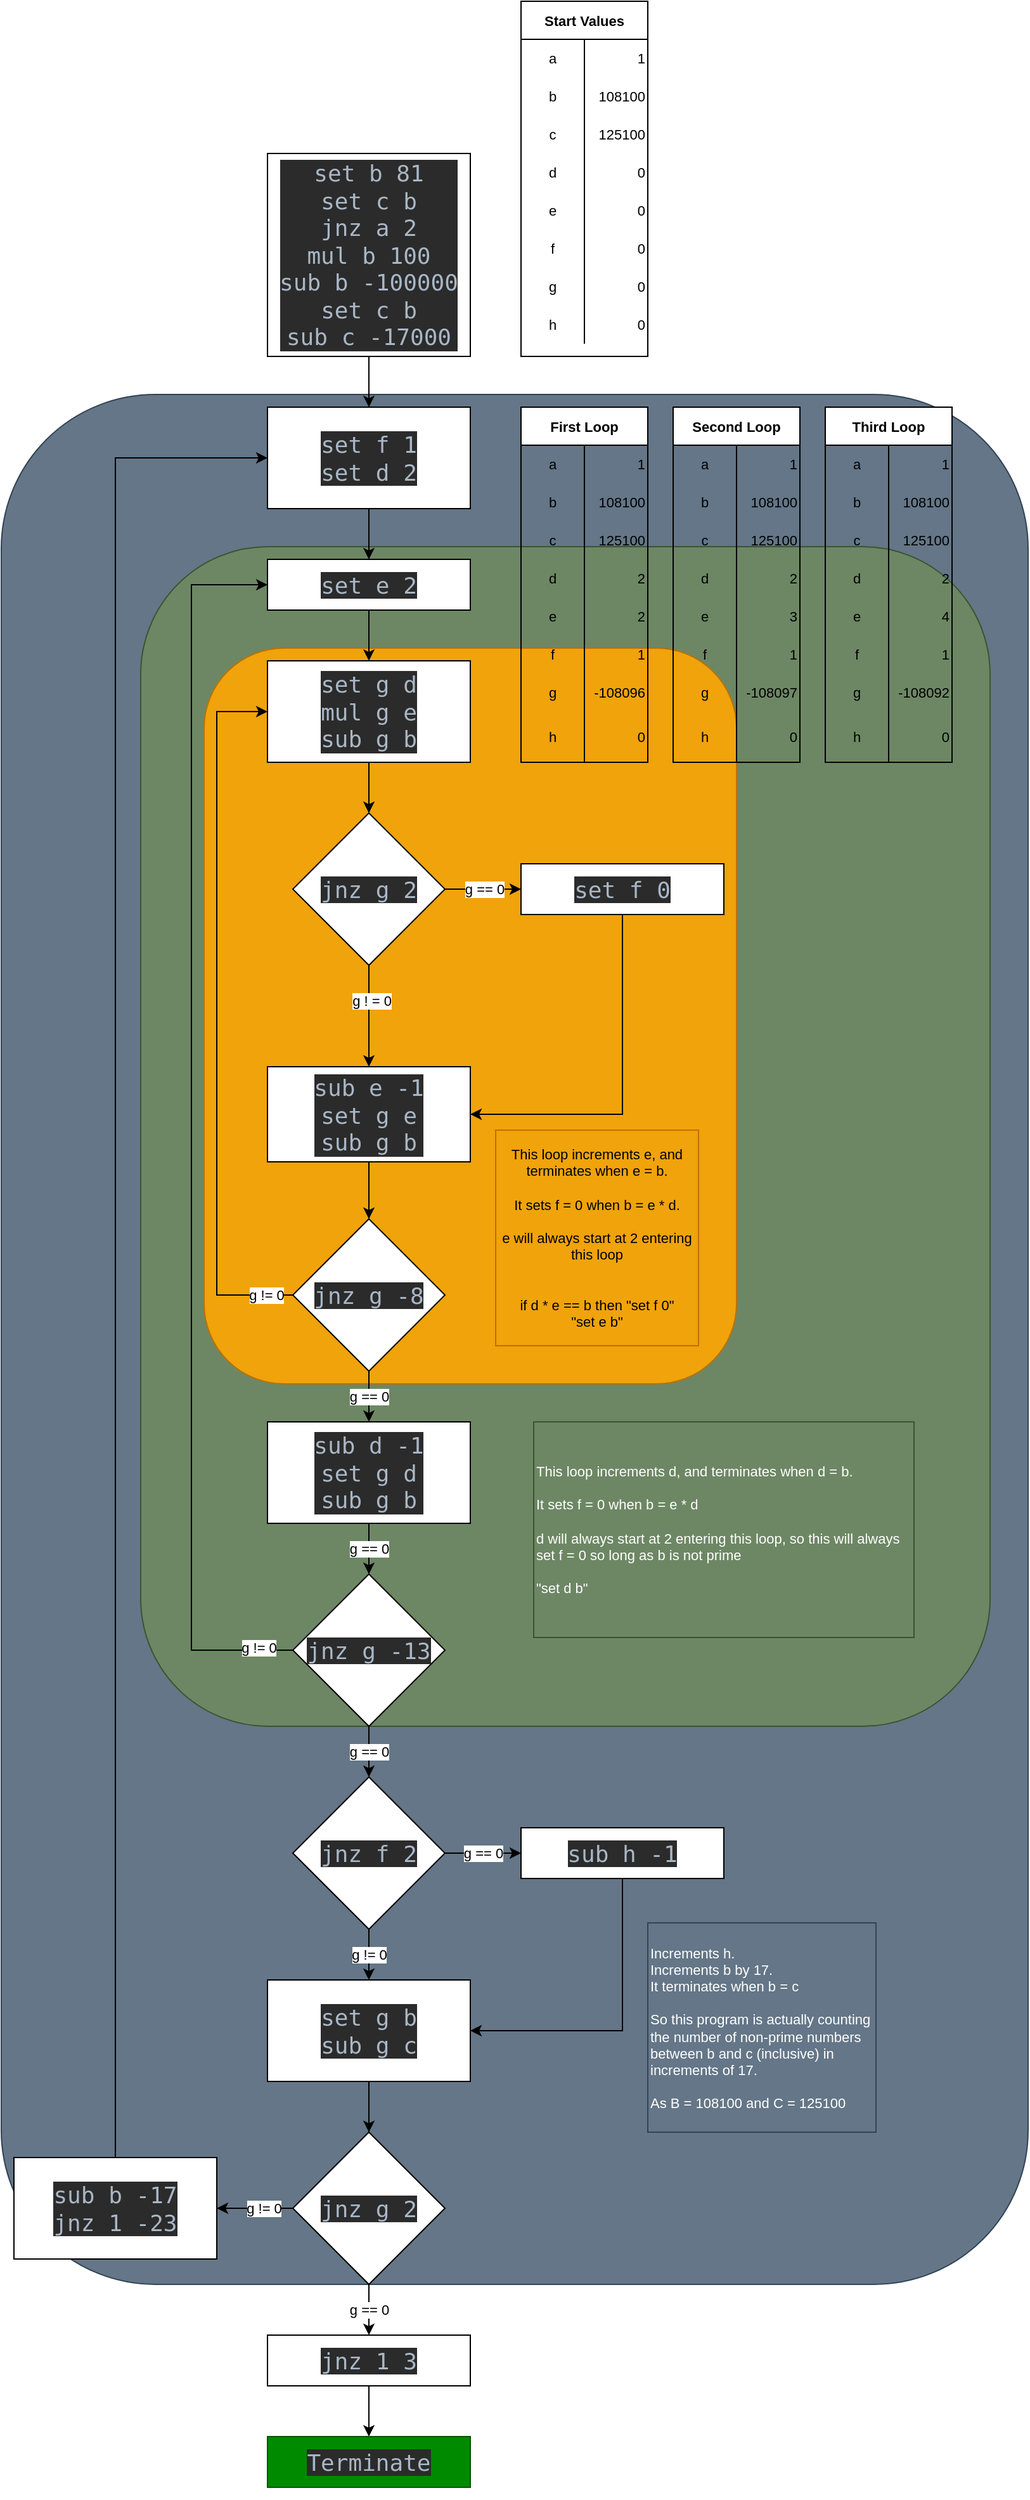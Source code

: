 <mxfile version="19.0.3" type="device"><diagram id="XTVR5N-iU3YHIZzu079z" name="Page-1"><mxGraphModel dx="6029" dy="3444" grid="1" gridSize="10" guides="1" tooltips="1" connect="1" arrows="1" fold="1" page="1" pageScale="1" pageWidth="827" pageHeight="1169" math="0" shadow="0"><root><mxCell id="0"/><mxCell id="1" parent="0"/><mxCell id="iiUnC6eBXpog7pYaAHmB-169" value="" style="rounded=1;whiteSpace=wrap;html=1;fontSize=11;fillColor=#647687;fontColor=#ffffff;strokeColor=#314354;" vertex="1" parent="1"><mxGeometry x="-130" y="70" width="810" height="1490" as="geometry"/></mxCell><mxCell id="iiUnC6eBXpog7pYaAHmB-168" value="" style="rounded=1;whiteSpace=wrap;html=1;fontSize=11;fillColor=#6d8764;fontColor=#ffffff;strokeColor=#3A5431;" vertex="1" parent="1"><mxGeometry x="-20" y="190" width="670" height="930" as="geometry"/></mxCell><mxCell id="iiUnC6eBXpog7pYaAHmB-166" value="" style="rounded=1;whiteSpace=wrap;html=1;fontSize=11;fillColor=#f0a30a;fontColor=#000000;strokeColor=#BD7000;" vertex="1" parent="1"><mxGeometry x="30" y="270" width="420" height="580" as="geometry"/></mxCell><mxCell id="iiUnC6eBXpog7pYaAHmB-54" style="edgeStyle=orthogonalEdgeStyle;rounded=0;orthogonalLoop=1;jettySize=auto;html=1;exitX=0.5;exitY=1;exitDx=0;exitDy=0;entryX=0.5;entryY=0;entryDx=0;entryDy=0;fontSize=11;" edge="1" parent="1" source="iiUnC6eBXpog7pYaAHmB-12" target="iiUnC6eBXpog7pYaAHmB-53"><mxGeometry relative="1" as="geometry"/></mxCell><mxCell id="iiUnC6eBXpog7pYaAHmB-12" value="&lt;pre style=&quot;background-color:#2b2b2b;color:#a9b7c6;font-family:'JetBrains Mono',monospace;font-size:13.5pt;&quot;&gt;set b 81&lt;br&gt;set c b&lt;br&gt;jnz a 2&lt;br&gt;mul b 100&lt;br&gt;sub b -100000&lt;br&gt;set c b&lt;br&gt;sub c -17000&lt;br&gt;&lt;/pre&gt;" style="rounded=0;whiteSpace=wrap;html=1;fontSize=11;" vertex="1" parent="1"><mxGeometry x="80" y="-120" width="160" height="160" as="geometry"/></mxCell><mxCell id="iiUnC6eBXpog7pYaAHmB-15" style="edgeStyle=orthogonalEdgeStyle;rounded=0;orthogonalLoop=1;jettySize=auto;html=1;exitX=1;exitY=0.5;exitDx=0;exitDy=0;entryX=0;entryY=0.5;entryDx=0;entryDy=0;fontSize=11;" edge="1" parent="1" source="iiUnC6eBXpog7pYaAHmB-13" target="iiUnC6eBXpog7pYaAHmB-14"><mxGeometry relative="1" as="geometry"/></mxCell><mxCell id="iiUnC6eBXpog7pYaAHmB-16" value="g == 0" style="edgeLabel;html=1;align=center;verticalAlign=middle;resizable=0;points=[];fontSize=11;" vertex="1" connectable="0" parent="iiUnC6eBXpog7pYaAHmB-15"><mxGeometry x="0.183" y="1" relative="1" as="geometry"><mxPoint x="-5" y="1" as="offset"/></mxGeometry></mxCell><mxCell id="iiUnC6eBXpog7pYaAHmB-19" style="edgeStyle=orthogonalEdgeStyle;rounded=0;orthogonalLoop=1;jettySize=auto;html=1;exitX=0.5;exitY=1;exitDx=0;exitDy=0;entryX=0.5;entryY=0;entryDx=0;entryDy=0;fontSize=11;" edge="1" parent="1" source="iiUnC6eBXpog7pYaAHmB-13" target="iiUnC6eBXpog7pYaAHmB-17"><mxGeometry relative="1" as="geometry"/></mxCell><mxCell id="iiUnC6eBXpog7pYaAHmB-20" value="g ! = 0" style="edgeLabel;html=1;align=center;verticalAlign=middle;resizable=0;points=[];fontSize=11;" vertex="1" connectable="0" parent="iiUnC6eBXpog7pYaAHmB-19"><mxGeometry x="-0.318" y="2" relative="1" as="geometry"><mxPoint as="offset"/></mxGeometry></mxCell><mxCell id="iiUnC6eBXpog7pYaAHmB-13" value="&lt;pre style=&quot;background-color:#2b2b2b;color:#a9b7c6;font-family:'JetBrains Mono',monospace;font-size:13.5pt;&quot;&gt;jnz g 2&lt;/pre&gt;" style="rhombus;whiteSpace=wrap;html=1;fontSize=11;" vertex="1" parent="1"><mxGeometry x="100" y="400" width="120" height="120" as="geometry"/></mxCell><mxCell id="iiUnC6eBXpog7pYaAHmB-21" style="edgeStyle=orthogonalEdgeStyle;rounded=0;orthogonalLoop=1;jettySize=auto;html=1;exitX=0.5;exitY=1;exitDx=0;exitDy=0;entryX=1;entryY=0.5;entryDx=0;entryDy=0;fontSize=11;" edge="1" parent="1" source="iiUnC6eBXpog7pYaAHmB-14" target="iiUnC6eBXpog7pYaAHmB-17"><mxGeometry relative="1" as="geometry"/></mxCell><mxCell id="iiUnC6eBXpog7pYaAHmB-14" value="&lt;pre style=&quot;background-color:#2b2b2b;color:#a9b7c6;font-family:'JetBrains Mono',monospace;font-size:13.5pt;&quot;&gt;&lt;pre style=&quot;font-family: &amp;quot;JetBrains Mono&amp;quot;, monospace; font-size: 13.5pt;&quot;&gt;set f 0&lt;/pre&gt;&lt;/pre&gt;" style="rounded=0;whiteSpace=wrap;html=1;fontSize=11;" vertex="1" parent="1"><mxGeometry x="280" y="440" width="160" height="40" as="geometry"/></mxCell><mxCell id="iiUnC6eBXpog7pYaAHmB-23" style="edgeStyle=orthogonalEdgeStyle;rounded=0;orthogonalLoop=1;jettySize=auto;html=1;exitX=0.5;exitY=1;exitDx=0;exitDy=0;entryX=0.5;entryY=0;entryDx=0;entryDy=0;fontSize=11;" edge="1" parent="1" source="iiUnC6eBXpog7pYaAHmB-17" target="iiUnC6eBXpog7pYaAHmB-22"><mxGeometry relative="1" as="geometry"/></mxCell><mxCell id="iiUnC6eBXpog7pYaAHmB-17" value="&lt;pre style=&quot;background-color:#2b2b2b;color:#a9b7c6;font-family:'JetBrains Mono',monospace;font-size:13.5pt;&quot;&gt;&lt;pre style=&quot;font-family: &amp;quot;JetBrains Mono&amp;quot;, monospace; font-size: 13.5pt;&quot;&gt;sub e -1&lt;br&gt;set g e&lt;br&gt;sub g b&lt;/pre&gt;&lt;/pre&gt;" style="rounded=0;whiteSpace=wrap;html=1;fontSize=11;" vertex="1" parent="1"><mxGeometry x="80" y="600" width="160" height="75" as="geometry"/></mxCell><mxCell id="iiUnC6eBXpog7pYaAHmB-28" value="g != 0" style="edgeStyle=orthogonalEdgeStyle;rounded=0;orthogonalLoop=1;jettySize=auto;html=1;exitX=0;exitY=0.5;exitDx=0;exitDy=0;entryX=0;entryY=0.5;entryDx=0;entryDy=0;fontSize=11;" edge="1" parent="1" source="iiUnC6eBXpog7pYaAHmB-22" target="iiUnC6eBXpog7pYaAHmB-24"><mxGeometry x="-0.923" relative="1" as="geometry"><Array as="points"><mxPoint x="40" y="780"/><mxPoint x="40" y="320"/></Array><mxPoint as="offset"/></mxGeometry></mxCell><mxCell id="iiUnC6eBXpog7pYaAHmB-30" value="g == 0" style="edgeStyle=orthogonalEdgeStyle;rounded=0;orthogonalLoop=1;jettySize=auto;html=1;exitX=0.5;exitY=1;exitDx=0;exitDy=0;entryX=0.5;entryY=0;entryDx=0;entryDy=0;fontSize=11;" edge="1" parent="1" source="iiUnC6eBXpog7pYaAHmB-22" target="iiUnC6eBXpog7pYaAHmB-29"><mxGeometry relative="1" as="geometry"/></mxCell><mxCell id="iiUnC6eBXpog7pYaAHmB-22" value="&lt;pre style=&quot;background-color:#2b2b2b;color:#a9b7c6;font-family:'JetBrains Mono',monospace;font-size:13.5pt;&quot;&gt;&lt;pre style=&quot;font-family: &amp;quot;JetBrains Mono&amp;quot;, monospace; font-size: 13.5pt;&quot;&gt;jnz g -8&lt;/pre&gt;&lt;/pre&gt;" style="rhombus;whiteSpace=wrap;html=1;fontSize=11;" vertex="1" parent="1"><mxGeometry x="100" y="720" width="120" height="120" as="geometry"/></mxCell><mxCell id="iiUnC6eBXpog7pYaAHmB-31" style="edgeStyle=orthogonalEdgeStyle;rounded=0;orthogonalLoop=1;jettySize=auto;html=1;exitX=0.5;exitY=1;exitDx=0;exitDy=0;entryX=0.5;entryY=0;entryDx=0;entryDy=0;fontSize=11;" edge="1" parent="1" source="iiUnC6eBXpog7pYaAHmB-24" target="iiUnC6eBXpog7pYaAHmB-13"><mxGeometry relative="1" as="geometry"/></mxCell><mxCell id="iiUnC6eBXpog7pYaAHmB-24" value="&lt;pre style=&quot;background-color:#2b2b2b;color:#a9b7c6;font-family:'JetBrains Mono',monospace;font-size:13.5pt;&quot;&gt;&lt;pre style=&quot;font-family: &amp;quot;JetBrains Mono&amp;quot;, monospace; font-size: 13.5pt;&quot;&gt;set g d&lt;br&gt;mul g e&lt;br&gt;sub g b&lt;/pre&gt;&lt;/pre&gt;" style="rounded=0;whiteSpace=wrap;html=1;fontSize=11;" vertex="1" parent="1"><mxGeometry x="80" y="280" width="160" height="80" as="geometry"/></mxCell><mxCell id="iiUnC6eBXpog7pYaAHmB-33" value="g == 0" style="edgeStyle=orthogonalEdgeStyle;rounded=0;orthogonalLoop=1;jettySize=auto;html=1;exitX=0.5;exitY=1;exitDx=0;exitDy=0;entryX=0.5;entryY=0;entryDx=0;entryDy=0;fontSize=11;" edge="1" parent="1" source="iiUnC6eBXpog7pYaAHmB-29" target="iiUnC6eBXpog7pYaAHmB-32"><mxGeometry relative="1" as="geometry"/></mxCell><mxCell id="iiUnC6eBXpog7pYaAHmB-29" value="&lt;pre style=&quot;background-color:#2b2b2b;color:#a9b7c6;font-family:'JetBrains Mono',monospace;font-size:13.5pt;&quot;&gt;&lt;pre style=&quot;font-family: &amp;quot;JetBrains Mono&amp;quot;, monospace; font-size: 13.5pt;&quot;&gt;sub d -1&lt;br&gt;set g d&lt;br&gt;sub g b&lt;/pre&gt;&lt;/pre&gt;" style="rounded=0;whiteSpace=wrap;html=1;fontSize=11;" vertex="1" parent="1"><mxGeometry x="80" y="880" width="160" height="80" as="geometry"/></mxCell><mxCell id="iiUnC6eBXpog7pYaAHmB-37" style="edgeStyle=orthogonalEdgeStyle;rounded=0;orthogonalLoop=1;jettySize=auto;html=1;exitX=0;exitY=0.5;exitDx=0;exitDy=0;entryX=0;entryY=0.5;entryDx=0;entryDy=0;fontSize=11;" edge="1" parent="1" source="iiUnC6eBXpog7pYaAHmB-32" target="iiUnC6eBXpog7pYaAHmB-34"><mxGeometry relative="1" as="geometry"><Array as="points"><mxPoint x="20" y="1060"/><mxPoint x="20" y="220"/></Array></mxGeometry></mxCell><mxCell id="iiUnC6eBXpog7pYaAHmB-38" value="g != 0" style="edgeLabel;html=1;align=center;verticalAlign=middle;resizable=0;points=[];fontSize=11;" vertex="1" connectable="0" parent="iiUnC6eBXpog7pYaAHmB-37"><mxGeometry x="-0.944" y="-2" relative="1" as="geometry"><mxPoint as="offset"/></mxGeometry></mxCell><mxCell id="iiUnC6eBXpog7pYaAHmB-40" value="g == 0" style="edgeStyle=orthogonalEdgeStyle;rounded=0;orthogonalLoop=1;jettySize=auto;html=1;exitX=0.5;exitY=1;exitDx=0;exitDy=0;entryX=0.5;entryY=0;entryDx=0;entryDy=0;fontSize=11;" edge="1" parent="1" source="iiUnC6eBXpog7pYaAHmB-32" target="iiUnC6eBXpog7pYaAHmB-39"><mxGeometry relative="1" as="geometry"/></mxCell><mxCell id="iiUnC6eBXpog7pYaAHmB-32" value="&lt;pre style=&quot;background-color:#2b2b2b;color:#a9b7c6;font-family:'JetBrains Mono',monospace;font-size:13.5pt;&quot;&gt;&lt;pre style=&quot;font-family: &amp;quot;JetBrains Mono&amp;quot;, monospace; font-size: 13.5pt;&quot;&gt;jnz g -13&lt;/pre&gt;&lt;/pre&gt;" style="rhombus;whiteSpace=wrap;html=1;fontSize=11;" vertex="1" parent="1"><mxGeometry x="100" y="1000" width="120" height="120" as="geometry"/></mxCell><mxCell id="iiUnC6eBXpog7pYaAHmB-36" style="edgeStyle=orthogonalEdgeStyle;rounded=0;orthogonalLoop=1;jettySize=auto;html=1;exitX=0.5;exitY=1;exitDx=0;exitDy=0;entryX=0.5;entryY=0;entryDx=0;entryDy=0;fontSize=11;" edge="1" parent="1" source="iiUnC6eBXpog7pYaAHmB-34" target="iiUnC6eBXpog7pYaAHmB-24"><mxGeometry relative="1" as="geometry"/></mxCell><mxCell id="iiUnC6eBXpog7pYaAHmB-34" value="&lt;pre style=&quot;background-color:#2b2b2b;color:#a9b7c6;font-family:'JetBrains Mono',monospace;font-size:13.5pt;&quot;&gt;&lt;pre style=&quot;font-family: &amp;quot;JetBrains Mono&amp;quot;, monospace; font-size: 13.5pt;&quot;&gt;set e 2&lt;/pre&gt;&lt;/pre&gt;" style="rounded=0;whiteSpace=wrap;html=1;fontSize=11;" vertex="1" parent="1"><mxGeometry x="80" y="200" width="160" height="40" as="geometry"/></mxCell><mxCell id="iiUnC6eBXpog7pYaAHmB-42" value="g == 0" style="edgeStyle=orthogonalEdgeStyle;rounded=0;orthogonalLoop=1;jettySize=auto;html=1;exitX=1;exitY=0.5;exitDx=0;exitDy=0;entryX=0;entryY=0.5;entryDx=0;entryDy=0;fontSize=11;" edge="1" parent="1" source="iiUnC6eBXpog7pYaAHmB-39" target="iiUnC6eBXpog7pYaAHmB-41"><mxGeometry relative="1" as="geometry"/></mxCell><mxCell id="iiUnC6eBXpog7pYaAHmB-44" value="g != 0" style="edgeStyle=orthogonalEdgeStyle;rounded=0;orthogonalLoop=1;jettySize=auto;html=1;exitX=0.5;exitY=1;exitDx=0;exitDy=0;entryX=0.5;entryY=0;entryDx=0;entryDy=0;fontSize=11;" edge="1" parent="1" source="iiUnC6eBXpog7pYaAHmB-39" target="iiUnC6eBXpog7pYaAHmB-43"><mxGeometry relative="1" as="geometry"/></mxCell><mxCell id="iiUnC6eBXpog7pYaAHmB-39" value="&lt;pre style=&quot;background-color:#2b2b2b;color:#a9b7c6;font-family:'JetBrains Mono',monospace;font-size:13.5pt;&quot;&gt;&lt;pre style=&quot;font-family: &amp;quot;JetBrains Mono&amp;quot;, monospace; font-size: 13.5pt;&quot;&gt;jnz f 2&lt;/pre&gt;&lt;/pre&gt;" style="rhombus;whiteSpace=wrap;html=1;fontSize=11;" vertex="1" parent="1"><mxGeometry x="100" y="1160" width="120" height="120" as="geometry"/></mxCell><mxCell id="iiUnC6eBXpog7pYaAHmB-45" style="edgeStyle=orthogonalEdgeStyle;rounded=0;orthogonalLoop=1;jettySize=auto;html=1;exitX=0.5;exitY=1;exitDx=0;exitDy=0;entryX=1;entryY=0.5;entryDx=0;entryDy=0;fontSize=11;" edge="1" parent="1" source="iiUnC6eBXpog7pYaAHmB-41" target="iiUnC6eBXpog7pYaAHmB-43"><mxGeometry relative="1" as="geometry"/></mxCell><mxCell id="iiUnC6eBXpog7pYaAHmB-41" value="&lt;pre style=&quot;background-color:#2b2b2b;color:#a9b7c6;font-family:'JetBrains Mono',monospace;font-size:13.5pt;&quot;&gt;&lt;pre style=&quot;font-family: &amp;quot;JetBrains Mono&amp;quot;, monospace; font-size: 13.5pt;&quot;&gt;sub h -1&lt;/pre&gt;&lt;/pre&gt;" style="rounded=0;whiteSpace=wrap;html=1;fontSize=11;" vertex="1" parent="1"><mxGeometry x="280" y="1200" width="160" height="40" as="geometry"/></mxCell><mxCell id="iiUnC6eBXpog7pYaAHmB-47" style="edgeStyle=orthogonalEdgeStyle;rounded=0;orthogonalLoop=1;jettySize=auto;html=1;exitX=0.5;exitY=1;exitDx=0;exitDy=0;entryX=0.5;entryY=0;entryDx=0;entryDy=0;fontSize=11;" edge="1" parent="1" source="iiUnC6eBXpog7pYaAHmB-43" target="iiUnC6eBXpog7pYaAHmB-46"><mxGeometry relative="1" as="geometry"/></mxCell><mxCell id="iiUnC6eBXpog7pYaAHmB-43" value="&lt;pre style=&quot;background-color:#2b2b2b;color:#a9b7c6;font-family:'JetBrains Mono',monospace;font-size:13.5pt;&quot;&gt;&lt;pre style=&quot;font-family: &amp;quot;JetBrains Mono&amp;quot;, monospace; font-size: 13.5pt;&quot;&gt;set g b&lt;br&gt;sub g c&lt;/pre&gt;&lt;/pre&gt;" style="rounded=0;whiteSpace=wrap;html=1;fontSize=11;" vertex="1" parent="1"><mxGeometry x="80" y="1320" width="160" height="80" as="geometry"/></mxCell><mxCell id="iiUnC6eBXpog7pYaAHmB-49" value="g == 0" style="edgeStyle=orthogonalEdgeStyle;rounded=0;orthogonalLoop=1;jettySize=auto;html=1;exitX=0.5;exitY=1;exitDx=0;exitDy=0;entryX=0.5;entryY=0;entryDx=0;entryDy=0;fontSize=11;" edge="1" parent="1" source="iiUnC6eBXpog7pYaAHmB-46" target="iiUnC6eBXpog7pYaAHmB-48"><mxGeometry relative="1" as="geometry"/></mxCell><mxCell id="iiUnC6eBXpog7pYaAHmB-56" style="edgeStyle=orthogonalEdgeStyle;rounded=0;orthogonalLoop=1;jettySize=auto;html=1;exitX=0;exitY=0.5;exitDx=0;exitDy=0;entryX=1;entryY=0.5;entryDx=0;entryDy=0;fontSize=11;" edge="1" parent="1" source="iiUnC6eBXpog7pYaAHmB-46" target="iiUnC6eBXpog7pYaAHmB-52"><mxGeometry relative="1" as="geometry"/></mxCell><mxCell id="iiUnC6eBXpog7pYaAHmB-57" value="g != 0" style="edgeLabel;html=1;align=center;verticalAlign=middle;resizable=0;points=[];fontSize=11;" vertex="1" connectable="0" parent="iiUnC6eBXpog7pYaAHmB-56"><mxGeometry x="0.302" y="-1" relative="1" as="geometry"><mxPoint x="16" y="1" as="offset"/></mxGeometry></mxCell><mxCell id="iiUnC6eBXpog7pYaAHmB-46" value="&lt;pre style=&quot;background-color:#2b2b2b;color:#a9b7c6;font-family:'JetBrains Mono',monospace;font-size:13.5pt;&quot;&gt;&lt;pre style=&quot;font-family: &amp;quot;JetBrains Mono&amp;quot;, monospace; font-size: 13.5pt;&quot;&gt;jnz g 2&lt;/pre&gt;&lt;/pre&gt;" style="rhombus;whiteSpace=wrap;html=1;fontSize=11;" vertex="1" parent="1"><mxGeometry x="100" y="1440" width="120" height="120" as="geometry"/></mxCell><mxCell id="iiUnC6eBXpog7pYaAHmB-51" style="edgeStyle=orthogonalEdgeStyle;rounded=0;orthogonalLoop=1;jettySize=auto;html=1;exitX=0.5;exitY=1;exitDx=0;exitDy=0;entryX=0.5;entryY=0;entryDx=0;entryDy=0;fontSize=11;" edge="1" parent="1" source="iiUnC6eBXpog7pYaAHmB-48" target="iiUnC6eBXpog7pYaAHmB-50"><mxGeometry relative="1" as="geometry"/></mxCell><mxCell id="iiUnC6eBXpog7pYaAHmB-48" value="&lt;pre style=&quot;background-color:#2b2b2b;color:#a9b7c6;font-family:'JetBrains Mono',monospace;font-size:13.5pt;&quot;&gt;&lt;pre style=&quot;font-family: &amp;quot;JetBrains Mono&amp;quot;, monospace; font-size: 13.5pt;&quot;&gt;jnz 1 3&lt;/pre&gt;&lt;/pre&gt;" style="rounded=0;whiteSpace=wrap;html=1;fontSize=11;" vertex="1" parent="1"><mxGeometry x="80" y="1600" width="160" height="40" as="geometry"/></mxCell><mxCell id="iiUnC6eBXpog7pYaAHmB-50" value="&lt;pre style=&quot;background-color:#2b2b2b;color:#a9b7c6;font-family:'JetBrains Mono',monospace;font-size:13.5pt;&quot;&gt;&lt;pre style=&quot;font-family: &amp;quot;JetBrains Mono&amp;quot;, monospace; font-size: 13.5pt;&quot;&gt;Terminate&lt;/pre&gt;&lt;/pre&gt;" style="rounded=0;whiteSpace=wrap;html=1;fontSize=11;fillColor=#008a00;fontColor=#ffffff;strokeColor=#005700;" vertex="1" parent="1"><mxGeometry x="80" y="1680" width="160" height="40" as="geometry"/></mxCell><mxCell id="iiUnC6eBXpog7pYaAHmB-58" style="edgeStyle=orthogonalEdgeStyle;rounded=0;orthogonalLoop=1;jettySize=auto;html=1;exitX=0.5;exitY=0;exitDx=0;exitDy=0;entryX=0;entryY=0.5;entryDx=0;entryDy=0;fontSize=11;" edge="1" parent="1" source="iiUnC6eBXpog7pYaAHmB-52" target="iiUnC6eBXpog7pYaAHmB-53"><mxGeometry relative="1" as="geometry"/></mxCell><mxCell id="iiUnC6eBXpog7pYaAHmB-52" value="&lt;pre style=&quot;background-color:#2b2b2b;color:#a9b7c6;font-family:'JetBrains Mono',monospace;font-size:13.5pt;&quot;&gt;&lt;pre style=&quot;font-family: &amp;quot;JetBrains Mono&amp;quot;, monospace; font-size: 13.5pt;&quot;&gt;sub b -17&lt;br&gt;jnz 1 -23&lt;/pre&gt;&lt;/pre&gt;" style="rounded=0;whiteSpace=wrap;html=1;fontSize=11;" vertex="1" parent="1"><mxGeometry x="-120" y="1460" width="160" height="80" as="geometry"/></mxCell><mxCell id="iiUnC6eBXpog7pYaAHmB-55" style="edgeStyle=orthogonalEdgeStyle;rounded=0;orthogonalLoop=1;jettySize=auto;html=1;exitX=0.5;exitY=1;exitDx=0;exitDy=0;entryX=0.5;entryY=0;entryDx=0;entryDy=0;fontSize=11;" edge="1" parent="1" source="iiUnC6eBXpog7pYaAHmB-53" target="iiUnC6eBXpog7pYaAHmB-34"><mxGeometry relative="1" as="geometry"/></mxCell><mxCell id="iiUnC6eBXpog7pYaAHmB-53" value="&lt;pre style=&quot;background-color:#2b2b2b;color:#a9b7c6;font-family:'JetBrains Mono',monospace;font-size:13.5pt;&quot;&gt;set f 1&lt;br&gt;set d 2&lt;/pre&gt;" style="rounded=0;whiteSpace=wrap;html=1;fontSize=11;" vertex="1" parent="1"><mxGeometry x="80" y="80" width="160" height="80" as="geometry"/></mxCell><mxCell id="iiUnC6eBXpog7pYaAHmB-65" value="Start Values" style="shape=table;startSize=30;container=1;collapsible=0;childLayout=tableLayout;fixedRows=1;rowLines=0;fontStyle=1;fontSize=11;" vertex="1" parent="1"><mxGeometry x="280" y="-240" width="100" height="280" as="geometry"/></mxCell><mxCell id="iiUnC6eBXpog7pYaAHmB-66" value="" style="shape=tableRow;horizontal=0;startSize=0;swimlaneHead=0;swimlaneBody=0;top=0;left=0;bottom=0;right=0;collapsible=0;dropTarget=0;fillColor=none;points=[[0,0.5],[1,0.5]];portConstraint=eastwest;fontSize=11;" vertex="1" parent="iiUnC6eBXpog7pYaAHmB-65"><mxGeometry y="30" width="100" height="30" as="geometry"/></mxCell><mxCell id="iiUnC6eBXpog7pYaAHmB-67" value="a" style="shape=partialRectangle;html=1;whiteSpace=wrap;connectable=0;fillColor=none;top=0;left=0;bottom=0;right=0;overflow=hidden;pointerEvents=1;fontSize=11;" vertex="1" parent="iiUnC6eBXpog7pYaAHmB-66"><mxGeometry width="50" height="30" as="geometry"><mxRectangle width="50" height="30" as="alternateBounds"/></mxGeometry></mxCell><mxCell id="iiUnC6eBXpog7pYaAHmB-68" value="1" style="shape=partialRectangle;html=1;whiteSpace=wrap;connectable=0;fillColor=none;top=0;left=0;bottom=0;right=0;align=right;spacingLeft=6;overflow=hidden;fontSize=11;" vertex="1" parent="iiUnC6eBXpog7pYaAHmB-66"><mxGeometry x="50" width="50" height="30" as="geometry"><mxRectangle width="50" height="30" as="alternateBounds"/></mxGeometry></mxCell><mxCell id="iiUnC6eBXpog7pYaAHmB-69" value="" style="shape=tableRow;horizontal=0;startSize=0;swimlaneHead=0;swimlaneBody=0;top=0;left=0;bottom=0;right=0;collapsible=0;dropTarget=0;fillColor=none;points=[[0,0.5],[1,0.5]];portConstraint=eastwest;fontSize=11;" vertex="1" parent="iiUnC6eBXpog7pYaAHmB-65"><mxGeometry y="60" width="100" height="30" as="geometry"/></mxCell><mxCell id="iiUnC6eBXpog7pYaAHmB-70" value="b" style="shape=partialRectangle;html=1;whiteSpace=wrap;connectable=0;fillColor=none;top=0;left=0;bottom=0;right=0;overflow=hidden;fontSize=11;" vertex="1" parent="iiUnC6eBXpog7pYaAHmB-69"><mxGeometry width="50" height="30" as="geometry"><mxRectangle width="50" height="30" as="alternateBounds"/></mxGeometry></mxCell><mxCell id="iiUnC6eBXpog7pYaAHmB-71" value="108100" style="shape=partialRectangle;html=1;whiteSpace=wrap;connectable=0;fillColor=none;top=0;left=0;bottom=0;right=0;align=right;spacingLeft=6;overflow=hidden;fontSize=11;" vertex="1" parent="iiUnC6eBXpog7pYaAHmB-69"><mxGeometry x="50" width="50" height="30" as="geometry"><mxRectangle width="50" height="30" as="alternateBounds"/></mxGeometry></mxCell><mxCell id="iiUnC6eBXpog7pYaAHmB-72" value="" style="shape=tableRow;horizontal=0;startSize=0;swimlaneHead=0;swimlaneBody=0;top=0;left=0;bottom=0;right=0;collapsible=0;dropTarget=0;fillColor=none;points=[[0,0.5],[1,0.5]];portConstraint=eastwest;fontSize=11;" vertex="1" parent="iiUnC6eBXpog7pYaAHmB-65"><mxGeometry y="90" width="100" height="30" as="geometry"/></mxCell><mxCell id="iiUnC6eBXpog7pYaAHmB-73" value="c" style="shape=partialRectangle;html=1;whiteSpace=wrap;connectable=0;fillColor=none;top=0;left=0;bottom=0;right=0;overflow=hidden;fontSize=11;" vertex="1" parent="iiUnC6eBXpog7pYaAHmB-72"><mxGeometry width="50" height="30" as="geometry"><mxRectangle width="50" height="30" as="alternateBounds"/></mxGeometry></mxCell><mxCell id="iiUnC6eBXpog7pYaAHmB-74" value="125100" style="shape=partialRectangle;html=1;whiteSpace=wrap;connectable=0;fillColor=none;top=0;left=0;bottom=0;right=0;align=right;spacingLeft=6;overflow=hidden;fontSize=11;" vertex="1" parent="iiUnC6eBXpog7pYaAHmB-72"><mxGeometry x="50" width="50" height="30" as="geometry"><mxRectangle width="50" height="30" as="alternateBounds"/></mxGeometry></mxCell><mxCell id="iiUnC6eBXpog7pYaAHmB-75" value="" style="shape=tableRow;horizontal=0;startSize=0;swimlaneHead=0;swimlaneBody=0;top=0;left=0;bottom=0;right=0;collapsible=0;dropTarget=0;fillColor=none;points=[[0,0.5],[1,0.5]];portConstraint=eastwest;fontSize=11;" vertex="1" parent="iiUnC6eBXpog7pYaAHmB-65"><mxGeometry y="120" width="100" height="30" as="geometry"/></mxCell><mxCell id="iiUnC6eBXpog7pYaAHmB-76" value="d" style="shape=partialRectangle;html=1;whiteSpace=wrap;connectable=0;fillColor=none;top=0;left=0;bottom=0;right=0;overflow=hidden;fontSize=11;" vertex="1" parent="iiUnC6eBXpog7pYaAHmB-75"><mxGeometry width="50" height="30" as="geometry"><mxRectangle width="50" height="30" as="alternateBounds"/></mxGeometry></mxCell><mxCell id="iiUnC6eBXpog7pYaAHmB-77" value="0" style="shape=partialRectangle;html=1;whiteSpace=wrap;connectable=0;fillColor=none;top=0;left=0;bottom=0;right=0;align=right;spacingLeft=6;overflow=hidden;fontSize=11;" vertex="1" parent="iiUnC6eBXpog7pYaAHmB-75"><mxGeometry x="50" width="50" height="30" as="geometry"><mxRectangle width="50" height="30" as="alternateBounds"/></mxGeometry></mxCell><mxCell id="iiUnC6eBXpog7pYaAHmB-78" value="" style="shape=tableRow;horizontal=0;startSize=0;swimlaneHead=0;swimlaneBody=0;top=0;left=0;bottom=0;right=0;collapsible=0;dropTarget=0;fillColor=none;points=[[0,0.5],[1,0.5]];portConstraint=eastwest;fontSize=11;" vertex="1" parent="iiUnC6eBXpog7pYaAHmB-65"><mxGeometry y="150" width="100" height="30" as="geometry"/></mxCell><mxCell id="iiUnC6eBXpog7pYaAHmB-79" value="e" style="shape=partialRectangle;html=1;whiteSpace=wrap;connectable=0;fillColor=none;top=0;left=0;bottom=0;right=0;overflow=hidden;fontSize=11;" vertex="1" parent="iiUnC6eBXpog7pYaAHmB-78"><mxGeometry width="50" height="30" as="geometry"><mxRectangle width="50" height="30" as="alternateBounds"/></mxGeometry></mxCell><mxCell id="iiUnC6eBXpog7pYaAHmB-80" value="0" style="shape=partialRectangle;html=1;whiteSpace=wrap;connectable=0;fillColor=none;top=0;left=0;bottom=0;right=0;align=right;spacingLeft=6;overflow=hidden;fontSize=11;" vertex="1" parent="iiUnC6eBXpog7pYaAHmB-78"><mxGeometry x="50" width="50" height="30" as="geometry"><mxRectangle width="50" height="30" as="alternateBounds"/></mxGeometry></mxCell><mxCell id="iiUnC6eBXpog7pYaAHmB-81" value="" style="shape=tableRow;horizontal=0;startSize=0;swimlaneHead=0;swimlaneBody=0;top=0;left=0;bottom=0;right=0;collapsible=0;dropTarget=0;fillColor=none;points=[[0,0.5],[1,0.5]];portConstraint=eastwest;fontSize=11;" vertex="1" parent="iiUnC6eBXpog7pYaAHmB-65"><mxGeometry y="180" width="100" height="30" as="geometry"/></mxCell><mxCell id="iiUnC6eBXpog7pYaAHmB-82" value="f" style="shape=partialRectangle;html=1;whiteSpace=wrap;connectable=0;fillColor=none;top=0;left=0;bottom=0;right=0;overflow=hidden;fontSize=11;" vertex="1" parent="iiUnC6eBXpog7pYaAHmB-81"><mxGeometry width="50" height="30" as="geometry"><mxRectangle width="50" height="30" as="alternateBounds"/></mxGeometry></mxCell><mxCell id="iiUnC6eBXpog7pYaAHmB-83" value="0" style="shape=partialRectangle;html=1;whiteSpace=wrap;connectable=0;fillColor=none;top=0;left=0;bottom=0;right=0;align=right;spacingLeft=6;overflow=hidden;fontSize=11;" vertex="1" parent="iiUnC6eBXpog7pYaAHmB-81"><mxGeometry x="50" width="50" height="30" as="geometry"><mxRectangle width="50" height="30" as="alternateBounds"/></mxGeometry></mxCell><mxCell id="iiUnC6eBXpog7pYaAHmB-84" value="" style="shape=tableRow;horizontal=0;startSize=0;swimlaneHead=0;swimlaneBody=0;top=0;left=0;bottom=0;right=0;collapsible=0;dropTarget=0;fillColor=none;points=[[0,0.5],[1,0.5]];portConstraint=eastwest;fontSize=11;" vertex="1" parent="iiUnC6eBXpog7pYaAHmB-65"><mxGeometry y="210" width="100" height="30" as="geometry"/></mxCell><mxCell id="iiUnC6eBXpog7pYaAHmB-85" value="g" style="shape=partialRectangle;html=1;whiteSpace=wrap;connectable=0;fillColor=none;top=0;left=0;bottom=0;right=0;overflow=hidden;fontSize=11;" vertex="1" parent="iiUnC6eBXpog7pYaAHmB-84"><mxGeometry width="50" height="30" as="geometry"><mxRectangle width="50" height="30" as="alternateBounds"/></mxGeometry></mxCell><mxCell id="iiUnC6eBXpog7pYaAHmB-86" value="0" style="shape=partialRectangle;html=1;whiteSpace=wrap;connectable=0;fillColor=none;top=0;left=0;bottom=0;right=0;align=right;spacingLeft=6;overflow=hidden;fontSize=11;" vertex="1" parent="iiUnC6eBXpog7pYaAHmB-84"><mxGeometry x="50" width="50" height="30" as="geometry"><mxRectangle width="50" height="30" as="alternateBounds"/></mxGeometry></mxCell><mxCell id="iiUnC6eBXpog7pYaAHmB-87" value="" style="shape=tableRow;horizontal=0;startSize=0;swimlaneHead=0;swimlaneBody=0;top=0;left=0;bottom=0;right=0;collapsible=0;dropTarget=0;fillColor=none;points=[[0,0.5],[1,0.5]];portConstraint=eastwest;fontSize=11;" vertex="1" parent="iiUnC6eBXpog7pYaAHmB-65"><mxGeometry y="240" width="100" height="30" as="geometry"/></mxCell><mxCell id="iiUnC6eBXpog7pYaAHmB-88" value="h" style="shape=partialRectangle;html=1;whiteSpace=wrap;connectable=0;fillColor=none;top=0;left=0;bottom=0;right=0;overflow=hidden;fontSize=11;" vertex="1" parent="iiUnC6eBXpog7pYaAHmB-87"><mxGeometry width="50" height="30" as="geometry"><mxRectangle width="50" height="30" as="alternateBounds"/></mxGeometry></mxCell><mxCell id="iiUnC6eBXpog7pYaAHmB-89" value="0" style="shape=partialRectangle;html=1;whiteSpace=wrap;connectable=0;fillColor=none;top=0;left=0;bottom=0;right=0;align=right;spacingLeft=6;overflow=hidden;fontSize=11;" vertex="1" parent="iiUnC6eBXpog7pYaAHmB-87"><mxGeometry x="50" width="50" height="30" as="geometry"><mxRectangle width="50" height="30" as="alternateBounds"/></mxGeometry></mxCell><mxCell id="iiUnC6eBXpog7pYaAHmB-90" value="First Loop" style="shape=table;startSize=30;container=1;collapsible=0;childLayout=tableLayout;fixedRows=1;rowLines=0;fontStyle=1;fontSize=11;" vertex="1" parent="1"><mxGeometry x="280" y="80" width="100" height="280" as="geometry"/></mxCell><mxCell id="iiUnC6eBXpog7pYaAHmB-91" value="" style="shape=tableRow;horizontal=0;startSize=0;swimlaneHead=0;swimlaneBody=0;top=0;left=0;bottom=0;right=0;collapsible=0;dropTarget=0;fillColor=none;points=[[0,0.5],[1,0.5]];portConstraint=eastwest;fontSize=11;" vertex="1" parent="iiUnC6eBXpog7pYaAHmB-90"><mxGeometry y="30" width="100" height="30" as="geometry"/></mxCell><mxCell id="iiUnC6eBXpog7pYaAHmB-92" value="a" style="shape=partialRectangle;html=1;whiteSpace=wrap;connectable=0;fillColor=none;top=0;left=0;bottom=0;right=0;overflow=hidden;pointerEvents=1;fontSize=11;" vertex="1" parent="iiUnC6eBXpog7pYaAHmB-91"><mxGeometry width="50" height="30" as="geometry"><mxRectangle width="50" height="30" as="alternateBounds"/></mxGeometry></mxCell><mxCell id="iiUnC6eBXpog7pYaAHmB-93" value="1" style="shape=partialRectangle;html=1;whiteSpace=wrap;connectable=0;fillColor=none;top=0;left=0;bottom=0;right=0;align=right;spacingLeft=6;overflow=hidden;fontSize=11;" vertex="1" parent="iiUnC6eBXpog7pYaAHmB-91"><mxGeometry x="50" width="50" height="30" as="geometry"><mxRectangle width="50" height="30" as="alternateBounds"/></mxGeometry></mxCell><mxCell id="iiUnC6eBXpog7pYaAHmB-94" value="" style="shape=tableRow;horizontal=0;startSize=0;swimlaneHead=0;swimlaneBody=0;top=0;left=0;bottom=0;right=0;collapsible=0;dropTarget=0;fillColor=none;points=[[0,0.5],[1,0.5]];portConstraint=eastwest;fontSize=11;" vertex="1" parent="iiUnC6eBXpog7pYaAHmB-90"><mxGeometry y="60" width="100" height="30" as="geometry"/></mxCell><mxCell id="iiUnC6eBXpog7pYaAHmB-95" value="b" style="shape=partialRectangle;html=1;whiteSpace=wrap;connectable=0;fillColor=none;top=0;left=0;bottom=0;right=0;overflow=hidden;fontSize=11;" vertex="1" parent="iiUnC6eBXpog7pYaAHmB-94"><mxGeometry width="50" height="30" as="geometry"><mxRectangle width="50" height="30" as="alternateBounds"/></mxGeometry></mxCell><mxCell id="iiUnC6eBXpog7pYaAHmB-96" value="108100" style="shape=partialRectangle;html=1;whiteSpace=wrap;connectable=0;fillColor=none;top=0;left=0;bottom=0;right=0;align=right;spacingLeft=6;overflow=hidden;fontSize=11;" vertex="1" parent="iiUnC6eBXpog7pYaAHmB-94"><mxGeometry x="50" width="50" height="30" as="geometry"><mxRectangle width="50" height="30" as="alternateBounds"/></mxGeometry></mxCell><mxCell id="iiUnC6eBXpog7pYaAHmB-97" value="" style="shape=tableRow;horizontal=0;startSize=0;swimlaneHead=0;swimlaneBody=0;top=0;left=0;bottom=0;right=0;collapsible=0;dropTarget=0;fillColor=none;points=[[0,0.5],[1,0.5]];portConstraint=eastwest;fontSize=11;" vertex="1" parent="iiUnC6eBXpog7pYaAHmB-90"><mxGeometry y="90" width="100" height="30" as="geometry"/></mxCell><mxCell id="iiUnC6eBXpog7pYaAHmB-98" value="c" style="shape=partialRectangle;html=1;whiteSpace=wrap;connectable=0;fillColor=none;top=0;left=0;bottom=0;right=0;overflow=hidden;fontSize=11;" vertex="1" parent="iiUnC6eBXpog7pYaAHmB-97"><mxGeometry width="50" height="30" as="geometry"><mxRectangle width="50" height="30" as="alternateBounds"/></mxGeometry></mxCell><mxCell id="iiUnC6eBXpog7pYaAHmB-99" value="125100" style="shape=partialRectangle;html=1;whiteSpace=wrap;connectable=0;fillColor=none;top=0;left=0;bottom=0;right=0;align=right;spacingLeft=6;overflow=hidden;fontSize=11;" vertex="1" parent="iiUnC6eBXpog7pYaAHmB-97"><mxGeometry x="50" width="50" height="30" as="geometry"><mxRectangle width="50" height="30" as="alternateBounds"/></mxGeometry></mxCell><mxCell id="iiUnC6eBXpog7pYaAHmB-100" value="" style="shape=tableRow;horizontal=0;startSize=0;swimlaneHead=0;swimlaneBody=0;top=0;left=0;bottom=0;right=0;collapsible=0;dropTarget=0;fillColor=none;points=[[0,0.5],[1,0.5]];portConstraint=eastwest;fontSize=11;" vertex="1" parent="iiUnC6eBXpog7pYaAHmB-90"><mxGeometry y="120" width="100" height="30" as="geometry"/></mxCell><mxCell id="iiUnC6eBXpog7pYaAHmB-101" value="d" style="shape=partialRectangle;html=1;whiteSpace=wrap;connectable=0;fillColor=none;top=0;left=0;bottom=0;right=0;overflow=hidden;fontSize=11;" vertex="1" parent="iiUnC6eBXpog7pYaAHmB-100"><mxGeometry width="50" height="30" as="geometry"><mxRectangle width="50" height="30" as="alternateBounds"/></mxGeometry></mxCell><mxCell id="iiUnC6eBXpog7pYaAHmB-102" value="2" style="shape=partialRectangle;html=1;whiteSpace=wrap;connectable=0;fillColor=none;top=0;left=0;bottom=0;right=0;align=right;spacingLeft=6;overflow=hidden;fontSize=11;" vertex="1" parent="iiUnC6eBXpog7pYaAHmB-100"><mxGeometry x="50" width="50" height="30" as="geometry"><mxRectangle width="50" height="30" as="alternateBounds"/></mxGeometry></mxCell><mxCell id="iiUnC6eBXpog7pYaAHmB-103" value="" style="shape=tableRow;horizontal=0;startSize=0;swimlaneHead=0;swimlaneBody=0;top=0;left=0;bottom=0;right=0;collapsible=0;dropTarget=0;fillColor=none;points=[[0,0.5],[1,0.5]];portConstraint=eastwest;fontSize=11;" vertex="1" parent="iiUnC6eBXpog7pYaAHmB-90"><mxGeometry y="150" width="100" height="30" as="geometry"/></mxCell><mxCell id="iiUnC6eBXpog7pYaAHmB-104" value="e" style="shape=partialRectangle;html=1;whiteSpace=wrap;connectable=0;fillColor=none;top=0;left=0;bottom=0;right=0;overflow=hidden;fontSize=11;" vertex="1" parent="iiUnC6eBXpog7pYaAHmB-103"><mxGeometry width="50" height="30" as="geometry"><mxRectangle width="50" height="30" as="alternateBounds"/></mxGeometry></mxCell><mxCell id="iiUnC6eBXpog7pYaAHmB-105" value="2" style="shape=partialRectangle;html=1;whiteSpace=wrap;connectable=0;fillColor=none;top=0;left=0;bottom=0;right=0;align=right;spacingLeft=6;overflow=hidden;fontSize=11;" vertex="1" parent="iiUnC6eBXpog7pYaAHmB-103"><mxGeometry x="50" width="50" height="30" as="geometry"><mxRectangle width="50" height="30" as="alternateBounds"/></mxGeometry></mxCell><mxCell id="iiUnC6eBXpog7pYaAHmB-106" value="" style="shape=tableRow;horizontal=0;startSize=0;swimlaneHead=0;swimlaneBody=0;top=0;left=0;bottom=0;right=0;collapsible=0;dropTarget=0;fillColor=none;points=[[0,0.5],[1,0.5]];portConstraint=eastwest;fontSize=11;" vertex="1" parent="iiUnC6eBXpog7pYaAHmB-90"><mxGeometry y="180" width="100" height="30" as="geometry"/></mxCell><mxCell id="iiUnC6eBXpog7pYaAHmB-107" value="f" style="shape=partialRectangle;html=1;whiteSpace=wrap;connectable=0;fillColor=none;top=0;left=0;bottom=0;right=0;overflow=hidden;fontSize=11;" vertex="1" parent="iiUnC6eBXpog7pYaAHmB-106"><mxGeometry width="50" height="30" as="geometry"><mxRectangle width="50" height="30" as="alternateBounds"/></mxGeometry></mxCell><mxCell id="iiUnC6eBXpog7pYaAHmB-108" value="1" style="shape=partialRectangle;html=1;whiteSpace=wrap;connectable=0;fillColor=none;top=0;left=0;bottom=0;right=0;align=right;spacingLeft=6;overflow=hidden;fontSize=11;" vertex="1" parent="iiUnC6eBXpog7pYaAHmB-106"><mxGeometry x="50" width="50" height="30" as="geometry"><mxRectangle width="50" height="30" as="alternateBounds"/></mxGeometry></mxCell><mxCell id="iiUnC6eBXpog7pYaAHmB-109" value="" style="shape=tableRow;horizontal=0;startSize=0;swimlaneHead=0;swimlaneBody=0;top=0;left=0;bottom=0;right=0;collapsible=0;dropTarget=0;fillColor=none;points=[[0,0.5],[1,0.5]];portConstraint=eastwest;fontSize=11;" vertex="1" parent="iiUnC6eBXpog7pYaAHmB-90"><mxGeometry y="210" width="100" height="30" as="geometry"/></mxCell><mxCell id="iiUnC6eBXpog7pYaAHmB-110" value="g" style="shape=partialRectangle;html=1;whiteSpace=wrap;connectable=0;fillColor=none;top=0;left=0;bottom=0;right=0;overflow=hidden;fontSize=11;" vertex="1" parent="iiUnC6eBXpog7pYaAHmB-109"><mxGeometry width="50" height="30" as="geometry"><mxRectangle width="50" height="30" as="alternateBounds"/></mxGeometry></mxCell><mxCell id="iiUnC6eBXpog7pYaAHmB-111" value="-108096" style="shape=partialRectangle;html=1;whiteSpace=wrap;connectable=0;fillColor=none;top=0;left=0;bottom=0;right=0;align=right;spacingLeft=6;overflow=hidden;fontSize=11;" vertex="1" parent="iiUnC6eBXpog7pYaAHmB-109"><mxGeometry x="50" width="50" height="30" as="geometry"><mxRectangle width="50" height="30" as="alternateBounds"/></mxGeometry></mxCell><mxCell id="iiUnC6eBXpog7pYaAHmB-112" value="" style="shape=tableRow;horizontal=0;startSize=0;swimlaneHead=0;swimlaneBody=0;top=0;left=0;bottom=0;right=0;collapsible=0;dropTarget=0;fillColor=none;points=[[0,0.5],[1,0.5]];portConstraint=eastwest;fontSize=11;" vertex="1" parent="iiUnC6eBXpog7pYaAHmB-90"><mxGeometry y="240" width="100" height="40" as="geometry"/></mxCell><mxCell id="iiUnC6eBXpog7pYaAHmB-113" value="h" style="shape=partialRectangle;html=1;whiteSpace=wrap;connectable=0;fillColor=none;top=0;left=0;bottom=0;right=0;overflow=hidden;fontSize=11;" vertex="1" parent="iiUnC6eBXpog7pYaAHmB-112"><mxGeometry width="50" height="40" as="geometry"><mxRectangle width="50" height="40" as="alternateBounds"/></mxGeometry></mxCell><mxCell id="iiUnC6eBXpog7pYaAHmB-114" value="0" style="shape=partialRectangle;html=1;whiteSpace=wrap;connectable=0;fillColor=none;top=0;left=0;bottom=0;right=0;align=right;spacingLeft=6;overflow=hidden;fontSize=11;" vertex="1" parent="iiUnC6eBXpog7pYaAHmB-112"><mxGeometry x="50" width="50" height="40" as="geometry"><mxRectangle width="50" height="40" as="alternateBounds"/></mxGeometry></mxCell><mxCell id="iiUnC6eBXpog7pYaAHmB-115" value="Second Loop" style="shape=table;startSize=30;container=1;collapsible=0;childLayout=tableLayout;fixedRows=1;rowLines=0;fontStyle=1;fontSize=11;" vertex="1" parent="1"><mxGeometry x="400" y="80" width="100" height="280" as="geometry"/></mxCell><mxCell id="iiUnC6eBXpog7pYaAHmB-116" value="" style="shape=tableRow;horizontal=0;startSize=0;swimlaneHead=0;swimlaneBody=0;top=0;left=0;bottom=0;right=0;collapsible=0;dropTarget=0;fillColor=none;points=[[0,0.5],[1,0.5]];portConstraint=eastwest;fontSize=11;" vertex="1" parent="iiUnC6eBXpog7pYaAHmB-115"><mxGeometry y="30" width="100" height="30" as="geometry"/></mxCell><mxCell id="iiUnC6eBXpog7pYaAHmB-117" value="a" style="shape=partialRectangle;html=1;whiteSpace=wrap;connectable=0;fillColor=none;top=0;left=0;bottom=0;right=0;overflow=hidden;pointerEvents=1;fontSize=11;" vertex="1" parent="iiUnC6eBXpog7pYaAHmB-116"><mxGeometry width="50" height="30" as="geometry"><mxRectangle width="50" height="30" as="alternateBounds"/></mxGeometry></mxCell><mxCell id="iiUnC6eBXpog7pYaAHmB-118" value="1" style="shape=partialRectangle;html=1;whiteSpace=wrap;connectable=0;fillColor=none;top=0;left=0;bottom=0;right=0;align=right;spacingLeft=6;overflow=hidden;fontSize=11;" vertex="1" parent="iiUnC6eBXpog7pYaAHmB-116"><mxGeometry x="50" width="50" height="30" as="geometry"><mxRectangle width="50" height="30" as="alternateBounds"/></mxGeometry></mxCell><mxCell id="iiUnC6eBXpog7pYaAHmB-119" value="" style="shape=tableRow;horizontal=0;startSize=0;swimlaneHead=0;swimlaneBody=0;top=0;left=0;bottom=0;right=0;collapsible=0;dropTarget=0;fillColor=none;points=[[0,0.5],[1,0.5]];portConstraint=eastwest;fontSize=11;" vertex="1" parent="iiUnC6eBXpog7pYaAHmB-115"><mxGeometry y="60" width="100" height="30" as="geometry"/></mxCell><mxCell id="iiUnC6eBXpog7pYaAHmB-120" value="b" style="shape=partialRectangle;html=1;whiteSpace=wrap;connectable=0;fillColor=none;top=0;left=0;bottom=0;right=0;overflow=hidden;fontSize=11;" vertex="1" parent="iiUnC6eBXpog7pYaAHmB-119"><mxGeometry width="50" height="30" as="geometry"><mxRectangle width="50" height="30" as="alternateBounds"/></mxGeometry></mxCell><mxCell id="iiUnC6eBXpog7pYaAHmB-121" value="108100" style="shape=partialRectangle;html=1;whiteSpace=wrap;connectable=0;fillColor=none;top=0;left=0;bottom=0;right=0;align=right;spacingLeft=6;overflow=hidden;fontSize=11;" vertex="1" parent="iiUnC6eBXpog7pYaAHmB-119"><mxGeometry x="50" width="50" height="30" as="geometry"><mxRectangle width="50" height="30" as="alternateBounds"/></mxGeometry></mxCell><mxCell id="iiUnC6eBXpog7pYaAHmB-122" value="" style="shape=tableRow;horizontal=0;startSize=0;swimlaneHead=0;swimlaneBody=0;top=0;left=0;bottom=0;right=0;collapsible=0;dropTarget=0;fillColor=none;points=[[0,0.5],[1,0.5]];portConstraint=eastwest;fontSize=11;" vertex="1" parent="iiUnC6eBXpog7pYaAHmB-115"><mxGeometry y="90" width="100" height="30" as="geometry"/></mxCell><mxCell id="iiUnC6eBXpog7pYaAHmB-123" value="c" style="shape=partialRectangle;html=1;whiteSpace=wrap;connectable=0;fillColor=none;top=0;left=0;bottom=0;right=0;overflow=hidden;fontSize=11;" vertex="1" parent="iiUnC6eBXpog7pYaAHmB-122"><mxGeometry width="50" height="30" as="geometry"><mxRectangle width="50" height="30" as="alternateBounds"/></mxGeometry></mxCell><mxCell id="iiUnC6eBXpog7pYaAHmB-124" value="125100" style="shape=partialRectangle;html=1;whiteSpace=wrap;connectable=0;fillColor=none;top=0;left=0;bottom=0;right=0;align=right;spacingLeft=6;overflow=hidden;fontSize=11;" vertex="1" parent="iiUnC6eBXpog7pYaAHmB-122"><mxGeometry x="50" width="50" height="30" as="geometry"><mxRectangle width="50" height="30" as="alternateBounds"/></mxGeometry></mxCell><mxCell id="iiUnC6eBXpog7pYaAHmB-125" value="" style="shape=tableRow;horizontal=0;startSize=0;swimlaneHead=0;swimlaneBody=0;top=0;left=0;bottom=0;right=0;collapsible=0;dropTarget=0;fillColor=none;points=[[0,0.5],[1,0.5]];portConstraint=eastwest;fontSize=11;" vertex="1" parent="iiUnC6eBXpog7pYaAHmB-115"><mxGeometry y="120" width="100" height="30" as="geometry"/></mxCell><mxCell id="iiUnC6eBXpog7pYaAHmB-126" value="d" style="shape=partialRectangle;html=1;whiteSpace=wrap;connectable=0;fillColor=none;top=0;left=0;bottom=0;right=0;overflow=hidden;fontSize=11;" vertex="1" parent="iiUnC6eBXpog7pYaAHmB-125"><mxGeometry width="50" height="30" as="geometry"><mxRectangle width="50" height="30" as="alternateBounds"/></mxGeometry></mxCell><mxCell id="iiUnC6eBXpog7pYaAHmB-127" value="2" style="shape=partialRectangle;html=1;whiteSpace=wrap;connectable=0;fillColor=none;top=0;left=0;bottom=0;right=0;align=right;spacingLeft=6;overflow=hidden;fontSize=11;" vertex="1" parent="iiUnC6eBXpog7pYaAHmB-125"><mxGeometry x="50" width="50" height="30" as="geometry"><mxRectangle width="50" height="30" as="alternateBounds"/></mxGeometry></mxCell><mxCell id="iiUnC6eBXpog7pYaAHmB-128" value="" style="shape=tableRow;horizontal=0;startSize=0;swimlaneHead=0;swimlaneBody=0;top=0;left=0;bottom=0;right=0;collapsible=0;dropTarget=0;fillColor=none;points=[[0,0.5],[1,0.5]];portConstraint=eastwest;fontSize=11;" vertex="1" parent="iiUnC6eBXpog7pYaAHmB-115"><mxGeometry y="150" width="100" height="30" as="geometry"/></mxCell><mxCell id="iiUnC6eBXpog7pYaAHmB-129" value="e" style="shape=partialRectangle;html=1;whiteSpace=wrap;connectable=0;fillColor=none;top=0;left=0;bottom=0;right=0;overflow=hidden;fontSize=11;" vertex="1" parent="iiUnC6eBXpog7pYaAHmB-128"><mxGeometry width="50" height="30" as="geometry"><mxRectangle width="50" height="30" as="alternateBounds"/></mxGeometry></mxCell><mxCell id="iiUnC6eBXpog7pYaAHmB-130" value="3" style="shape=partialRectangle;html=1;whiteSpace=wrap;connectable=0;fillColor=none;top=0;left=0;bottom=0;right=0;align=right;spacingLeft=6;overflow=hidden;fontSize=11;" vertex="1" parent="iiUnC6eBXpog7pYaAHmB-128"><mxGeometry x="50" width="50" height="30" as="geometry"><mxRectangle width="50" height="30" as="alternateBounds"/></mxGeometry></mxCell><mxCell id="iiUnC6eBXpog7pYaAHmB-131" value="" style="shape=tableRow;horizontal=0;startSize=0;swimlaneHead=0;swimlaneBody=0;top=0;left=0;bottom=0;right=0;collapsible=0;dropTarget=0;fillColor=none;points=[[0,0.5],[1,0.5]];portConstraint=eastwest;fontSize=11;" vertex="1" parent="iiUnC6eBXpog7pYaAHmB-115"><mxGeometry y="180" width="100" height="30" as="geometry"/></mxCell><mxCell id="iiUnC6eBXpog7pYaAHmB-132" value="f" style="shape=partialRectangle;html=1;whiteSpace=wrap;connectable=0;fillColor=none;top=0;left=0;bottom=0;right=0;overflow=hidden;fontSize=11;" vertex="1" parent="iiUnC6eBXpog7pYaAHmB-131"><mxGeometry width="50" height="30" as="geometry"><mxRectangle width="50" height="30" as="alternateBounds"/></mxGeometry></mxCell><mxCell id="iiUnC6eBXpog7pYaAHmB-133" value="1" style="shape=partialRectangle;html=1;whiteSpace=wrap;connectable=0;fillColor=none;top=0;left=0;bottom=0;right=0;align=right;spacingLeft=6;overflow=hidden;fontSize=11;" vertex="1" parent="iiUnC6eBXpog7pYaAHmB-131"><mxGeometry x="50" width="50" height="30" as="geometry"><mxRectangle width="50" height="30" as="alternateBounds"/></mxGeometry></mxCell><mxCell id="iiUnC6eBXpog7pYaAHmB-134" value="" style="shape=tableRow;horizontal=0;startSize=0;swimlaneHead=0;swimlaneBody=0;top=0;left=0;bottom=0;right=0;collapsible=0;dropTarget=0;fillColor=none;points=[[0,0.5],[1,0.5]];portConstraint=eastwest;fontSize=11;" vertex="1" parent="iiUnC6eBXpog7pYaAHmB-115"><mxGeometry y="210" width="100" height="30" as="geometry"/></mxCell><mxCell id="iiUnC6eBXpog7pYaAHmB-135" value="g" style="shape=partialRectangle;html=1;whiteSpace=wrap;connectable=0;fillColor=none;top=0;left=0;bottom=0;right=0;overflow=hidden;fontSize=11;" vertex="1" parent="iiUnC6eBXpog7pYaAHmB-134"><mxGeometry width="50" height="30" as="geometry"><mxRectangle width="50" height="30" as="alternateBounds"/></mxGeometry></mxCell><mxCell id="iiUnC6eBXpog7pYaAHmB-136" value="-108097" style="shape=partialRectangle;html=1;whiteSpace=wrap;connectable=0;fillColor=none;top=0;left=0;bottom=0;right=0;align=right;spacingLeft=6;overflow=hidden;fontSize=11;" vertex="1" parent="iiUnC6eBXpog7pYaAHmB-134"><mxGeometry x="50" width="50" height="30" as="geometry"><mxRectangle width="50" height="30" as="alternateBounds"/></mxGeometry></mxCell><mxCell id="iiUnC6eBXpog7pYaAHmB-137" value="" style="shape=tableRow;horizontal=0;startSize=0;swimlaneHead=0;swimlaneBody=0;top=0;left=0;bottom=0;right=0;collapsible=0;dropTarget=0;fillColor=none;points=[[0,0.5],[1,0.5]];portConstraint=eastwest;fontSize=11;" vertex="1" parent="iiUnC6eBXpog7pYaAHmB-115"><mxGeometry y="240" width="100" height="40" as="geometry"/></mxCell><mxCell id="iiUnC6eBXpog7pYaAHmB-138" value="h" style="shape=partialRectangle;html=1;whiteSpace=wrap;connectable=0;fillColor=none;top=0;left=0;bottom=0;right=0;overflow=hidden;fontSize=11;" vertex="1" parent="iiUnC6eBXpog7pYaAHmB-137"><mxGeometry width="50" height="40" as="geometry"><mxRectangle width="50" height="40" as="alternateBounds"/></mxGeometry></mxCell><mxCell id="iiUnC6eBXpog7pYaAHmB-139" value="0" style="shape=partialRectangle;html=1;whiteSpace=wrap;connectable=0;fillColor=none;top=0;left=0;bottom=0;right=0;align=right;spacingLeft=6;overflow=hidden;fontSize=11;" vertex="1" parent="iiUnC6eBXpog7pYaAHmB-137"><mxGeometry x="50" width="50" height="40" as="geometry"><mxRectangle width="50" height="40" as="alternateBounds"/></mxGeometry></mxCell><mxCell id="iiUnC6eBXpog7pYaAHmB-140" value="Third Loop" style="shape=table;startSize=30;container=1;collapsible=0;childLayout=tableLayout;fixedRows=1;rowLines=0;fontStyle=1;fontSize=11;" vertex="1" parent="1"><mxGeometry x="520" y="80" width="100" height="280" as="geometry"/></mxCell><mxCell id="iiUnC6eBXpog7pYaAHmB-141" value="" style="shape=tableRow;horizontal=0;startSize=0;swimlaneHead=0;swimlaneBody=0;top=0;left=0;bottom=0;right=0;collapsible=0;dropTarget=0;fillColor=none;points=[[0,0.5],[1,0.5]];portConstraint=eastwest;fontSize=11;" vertex="1" parent="iiUnC6eBXpog7pYaAHmB-140"><mxGeometry y="30" width="100" height="30" as="geometry"/></mxCell><mxCell id="iiUnC6eBXpog7pYaAHmB-142" value="a" style="shape=partialRectangle;html=1;whiteSpace=wrap;connectable=0;fillColor=none;top=0;left=0;bottom=0;right=0;overflow=hidden;pointerEvents=1;fontSize=11;" vertex="1" parent="iiUnC6eBXpog7pYaAHmB-141"><mxGeometry width="50" height="30" as="geometry"><mxRectangle width="50" height="30" as="alternateBounds"/></mxGeometry></mxCell><mxCell id="iiUnC6eBXpog7pYaAHmB-143" value="1" style="shape=partialRectangle;html=1;whiteSpace=wrap;connectable=0;fillColor=none;top=0;left=0;bottom=0;right=0;align=right;spacingLeft=6;overflow=hidden;fontSize=11;" vertex="1" parent="iiUnC6eBXpog7pYaAHmB-141"><mxGeometry x="50" width="50" height="30" as="geometry"><mxRectangle width="50" height="30" as="alternateBounds"/></mxGeometry></mxCell><mxCell id="iiUnC6eBXpog7pYaAHmB-144" value="" style="shape=tableRow;horizontal=0;startSize=0;swimlaneHead=0;swimlaneBody=0;top=0;left=0;bottom=0;right=0;collapsible=0;dropTarget=0;fillColor=none;points=[[0,0.5],[1,0.5]];portConstraint=eastwest;fontSize=11;" vertex="1" parent="iiUnC6eBXpog7pYaAHmB-140"><mxGeometry y="60" width="100" height="30" as="geometry"/></mxCell><mxCell id="iiUnC6eBXpog7pYaAHmB-145" value="b" style="shape=partialRectangle;html=1;whiteSpace=wrap;connectable=0;fillColor=none;top=0;left=0;bottom=0;right=0;overflow=hidden;fontSize=11;" vertex="1" parent="iiUnC6eBXpog7pYaAHmB-144"><mxGeometry width="50" height="30" as="geometry"><mxRectangle width="50" height="30" as="alternateBounds"/></mxGeometry></mxCell><mxCell id="iiUnC6eBXpog7pYaAHmB-146" value="108100" style="shape=partialRectangle;html=1;whiteSpace=wrap;connectable=0;fillColor=none;top=0;left=0;bottom=0;right=0;align=right;spacingLeft=6;overflow=hidden;fontSize=11;" vertex="1" parent="iiUnC6eBXpog7pYaAHmB-144"><mxGeometry x="50" width="50" height="30" as="geometry"><mxRectangle width="50" height="30" as="alternateBounds"/></mxGeometry></mxCell><mxCell id="iiUnC6eBXpog7pYaAHmB-147" value="" style="shape=tableRow;horizontal=0;startSize=0;swimlaneHead=0;swimlaneBody=0;top=0;left=0;bottom=0;right=0;collapsible=0;dropTarget=0;fillColor=none;points=[[0,0.5],[1,0.5]];portConstraint=eastwest;fontSize=11;" vertex="1" parent="iiUnC6eBXpog7pYaAHmB-140"><mxGeometry y="90" width="100" height="30" as="geometry"/></mxCell><mxCell id="iiUnC6eBXpog7pYaAHmB-148" value="c" style="shape=partialRectangle;html=1;whiteSpace=wrap;connectable=0;fillColor=none;top=0;left=0;bottom=0;right=0;overflow=hidden;fontSize=11;" vertex="1" parent="iiUnC6eBXpog7pYaAHmB-147"><mxGeometry width="50" height="30" as="geometry"><mxRectangle width="50" height="30" as="alternateBounds"/></mxGeometry></mxCell><mxCell id="iiUnC6eBXpog7pYaAHmB-149" value="125100" style="shape=partialRectangle;html=1;whiteSpace=wrap;connectable=0;fillColor=none;top=0;left=0;bottom=0;right=0;align=right;spacingLeft=6;overflow=hidden;fontSize=11;" vertex="1" parent="iiUnC6eBXpog7pYaAHmB-147"><mxGeometry x="50" width="50" height="30" as="geometry"><mxRectangle width="50" height="30" as="alternateBounds"/></mxGeometry></mxCell><mxCell id="iiUnC6eBXpog7pYaAHmB-150" value="" style="shape=tableRow;horizontal=0;startSize=0;swimlaneHead=0;swimlaneBody=0;top=0;left=0;bottom=0;right=0;collapsible=0;dropTarget=0;fillColor=none;points=[[0,0.5],[1,0.5]];portConstraint=eastwest;fontSize=11;" vertex="1" parent="iiUnC6eBXpog7pYaAHmB-140"><mxGeometry y="120" width="100" height="30" as="geometry"/></mxCell><mxCell id="iiUnC6eBXpog7pYaAHmB-151" value="d" style="shape=partialRectangle;html=1;whiteSpace=wrap;connectable=0;fillColor=none;top=0;left=0;bottom=0;right=0;overflow=hidden;fontSize=11;" vertex="1" parent="iiUnC6eBXpog7pYaAHmB-150"><mxGeometry width="50" height="30" as="geometry"><mxRectangle width="50" height="30" as="alternateBounds"/></mxGeometry></mxCell><mxCell id="iiUnC6eBXpog7pYaAHmB-152" value="2" style="shape=partialRectangle;html=1;whiteSpace=wrap;connectable=0;fillColor=none;top=0;left=0;bottom=0;right=0;align=right;spacingLeft=6;overflow=hidden;fontSize=11;" vertex="1" parent="iiUnC6eBXpog7pYaAHmB-150"><mxGeometry x="50" width="50" height="30" as="geometry"><mxRectangle width="50" height="30" as="alternateBounds"/></mxGeometry></mxCell><mxCell id="iiUnC6eBXpog7pYaAHmB-153" value="" style="shape=tableRow;horizontal=0;startSize=0;swimlaneHead=0;swimlaneBody=0;top=0;left=0;bottom=0;right=0;collapsible=0;dropTarget=0;fillColor=none;points=[[0,0.5],[1,0.5]];portConstraint=eastwest;fontSize=11;" vertex="1" parent="iiUnC6eBXpog7pYaAHmB-140"><mxGeometry y="150" width="100" height="30" as="geometry"/></mxCell><mxCell id="iiUnC6eBXpog7pYaAHmB-154" value="e" style="shape=partialRectangle;html=1;whiteSpace=wrap;connectable=0;fillColor=none;top=0;left=0;bottom=0;right=0;overflow=hidden;fontSize=11;" vertex="1" parent="iiUnC6eBXpog7pYaAHmB-153"><mxGeometry width="50" height="30" as="geometry"><mxRectangle width="50" height="30" as="alternateBounds"/></mxGeometry></mxCell><mxCell id="iiUnC6eBXpog7pYaAHmB-155" value="4" style="shape=partialRectangle;html=1;whiteSpace=wrap;connectable=0;fillColor=none;top=0;left=0;bottom=0;right=0;align=right;spacingLeft=6;overflow=hidden;fontSize=11;" vertex="1" parent="iiUnC6eBXpog7pYaAHmB-153"><mxGeometry x="50" width="50" height="30" as="geometry"><mxRectangle width="50" height="30" as="alternateBounds"/></mxGeometry></mxCell><mxCell id="iiUnC6eBXpog7pYaAHmB-156" value="" style="shape=tableRow;horizontal=0;startSize=0;swimlaneHead=0;swimlaneBody=0;top=0;left=0;bottom=0;right=0;collapsible=0;dropTarget=0;fillColor=none;points=[[0,0.5],[1,0.5]];portConstraint=eastwest;fontSize=11;" vertex="1" parent="iiUnC6eBXpog7pYaAHmB-140"><mxGeometry y="180" width="100" height="30" as="geometry"/></mxCell><mxCell id="iiUnC6eBXpog7pYaAHmB-157" value="f" style="shape=partialRectangle;html=1;whiteSpace=wrap;connectable=0;fillColor=none;top=0;left=0;bottom=0;right=0;overflow=hidden;fontSize=11;" vertex="1" parent="iiUnC6eBXpog7pYaAHmB-156"><mxGeometry width="50" height="30" as="geometry"><mxRectangle width="50" height="30" as="alternateBounds"/></mxGeometry></mxCell><mxCell id="iiUnC6eBXpog7pYaAHmB-158" value="1" style="shape=partialRectangle;html=1;whiteSpace=wrap;connectable=0;fillColor=none;top=0;left=0;bottom=0;right=0;align=right;spacingLeft=6;overflow=hidden;fontSize=11;" vertex="1" parent="iiUnC6eBXpog7pYaAHmB-156"><mxGeometry x="50" width="50" height="30" as="geometry"><mxRectangle width="50" height="30" as="alternateBounds"/></mxGeometry></mxCell><mxCell id="iiUnC6eBXpog7pYaAHmB-159" value="" style="shape=tableRow;horizontal=0;startSize=0;swimlaneHead=0;swimlaneBody=0;top=0;left=0;bottom=0;right=0;collapsible=0;dropTarget=0;fillColor=none;points=[[0,0.5],[1,0.5]];portConstraint=eastwest;fontSize=11;" vertex="1" parent="iiUnC6eBXpog7pYaAHmB-140"><mxGeometry y="210" width="100" height="30" as="geometry"/></mxCell><mxCell id="iiUnC6eBXpog7pYaAHmB-160" value="g" style="shape=partialRectangle;html=1;whiteSpace=wrap;connectable=0;fillColor=none;top=0;left=0;bottom=0;right=0;overflow=hidden;fontSize=11;" vertex="1" parent="iiUnC6eBXpog7pYaAHmB-159"><mxGeometry width="50" height="30" as="geometry"><mxRectangle width="50" height="30" as="alternateBounds"/></mxGeometry></mxCell><mxCell id="iiUnC6eBXpog7pYaAHmB-161" value="-108092" style="shape=partialRectangle;html=1;whiteSpace=wrap;connectable=0;fillColor=none;top=0;left=0;bottom=0;right=0;align=right;spacingLeft=6;overflow=hidden;fontSize=11;" vertex="1" parent="iiUnC6eBXpog7pYaAHmB-159"><mxGeometry x="50" width="50" height="30" as="geometry"><mxRectangle width="50" height="30" as="alternateBounds"/></mxGeometry></mxCell><mxCell id="iiUnC6eBXpog7pYaAHmB-162" value="" style="shape=tableRow;horizontal=0;startSize=0;swimlaneHead=0;swimlaneBody=0;top=0;left=0;bottom=0;right=0;collapsible=0;dropTarget=0;fillColor=none;points=[[0,0.5],[1,0.5]];portConstraint=eastwest;fontSize=11;" vertex="1" parent="iiUnC6eBXpog7pYaAHmB-140"><mxGeometry y="240" width="100" height="40" as="geometry"/></mxCell><mxCell id="iiUnC6eBXpog7pYaAHmB-163" value="h" style="shape=partialRectangle;html=1;whiteSpace=wrap;connectable=0;fillColor=none;top=0;left=0;bottom=0;right=0;overflow=hidden;fontSize=11;" vertex="1" parent="iiUnC6eBXpog7pYaAHmB-162"><mxGeometry width="50" height="40" as="geometry"><mxRectangle width="50" height="40" as="alternateBounds"/></mxGeometry></mxCell><mxCell id="iiUnC6eBXpog7pYaAHmB-164" value="0" style="shape=partialRectangle;html=1;whiteSpace=wrap;connectable=0;fillColor=none;top=0;left=0;bottom=0;right=0;align=right;spacingLeft=6;overflow=hidden;fontSize=11;" vertex="1" parent="iiUnC6eBXpog7pYaAHmB-162"><mxGeometry x="50" width="50" height="40" as="geometry"><mxRectangle width="50" height="40" as="alternateBounds"/></mxGeometry></mxCell><mxCell id="iiUnC6eBXpog7pYaAHmB-165" value="This loop increments e, and terminates when e = b.&lt;br&gt;&lt;br&gt;It sets f = 0 when b = e * d.&lt;br&gt;&lt;br&gt;e will always start at 2 entering this loop&lt;br&gt;&lt;br&gt;&lt;br&gt;&lt;span style=&quot;text-align: left;&quot;&gt;if d * e == b then &quot;set f 0&quot;&lt;/span&gt;&lt;br style=&quot;text-align: left;&quot;&gt;&lt;span style=&quot;text-align: left;&quot;&gt;&quot;set e b&quot;&lt;/span&gt;" style="whiteSpace=wrap;html=1;fontSize=11;fillColor=#f0a30a;fontColor=#000000;strokeColor=#BD7000;" vertex="1" parent="1"><mxGeometry x="260" y="650" width="160" height="170" as="geometry"/></mxCell><mxCell id="iiUnC6eBXpog7pYaAHmB-167" value="This loop increments d, and terminates when d = b.&lt;br&gt;&lt;br&gt;It sets f = 0 when b = e * d&lt;br&gt;&lt;br&gt;d will always start at 2 entering this loop, so this will always set f = 0 so long as b is not prime&lt;br&gt;&lt;br&gt;&quot;set d b&quot;" style="whiteSpace=wrap;html=1;fontSize=11;fillColor=#6d8764;fontColor=#ffffff;strokeColor=#3A5431;align=left;" vertex="1" parent="1"><mxGeometry x="290" y="880" width="300" height="170" as="geometry"/></mxCell><mxCell id="iiUnC6eBXpog7pYaAHmB-170" value="Increments h.&lt;br&gt;Increments b by 17.&lt;br&gt;It terminates when b = c&lt;br&gt;&lt;br&gt;So this program is actually counting the number of non-prime numbers&amp;nbsp; between b and c (inclusive) in increments of 17.&lt;br&gt;&lt;br&gt;As B = 108100 and C = 125100" style="whiteSpace=wrap;html=1;fontSize=11;fillColor=#647687;fontColor=#ffffff;strokeColor=#314354;align=left;" vertex="1" parent="1"><mxGeometry x="380" y="1275" width="180" height="165" as="geometry"/></mxCell></root></mxGraphModel></diagram></mxfile>